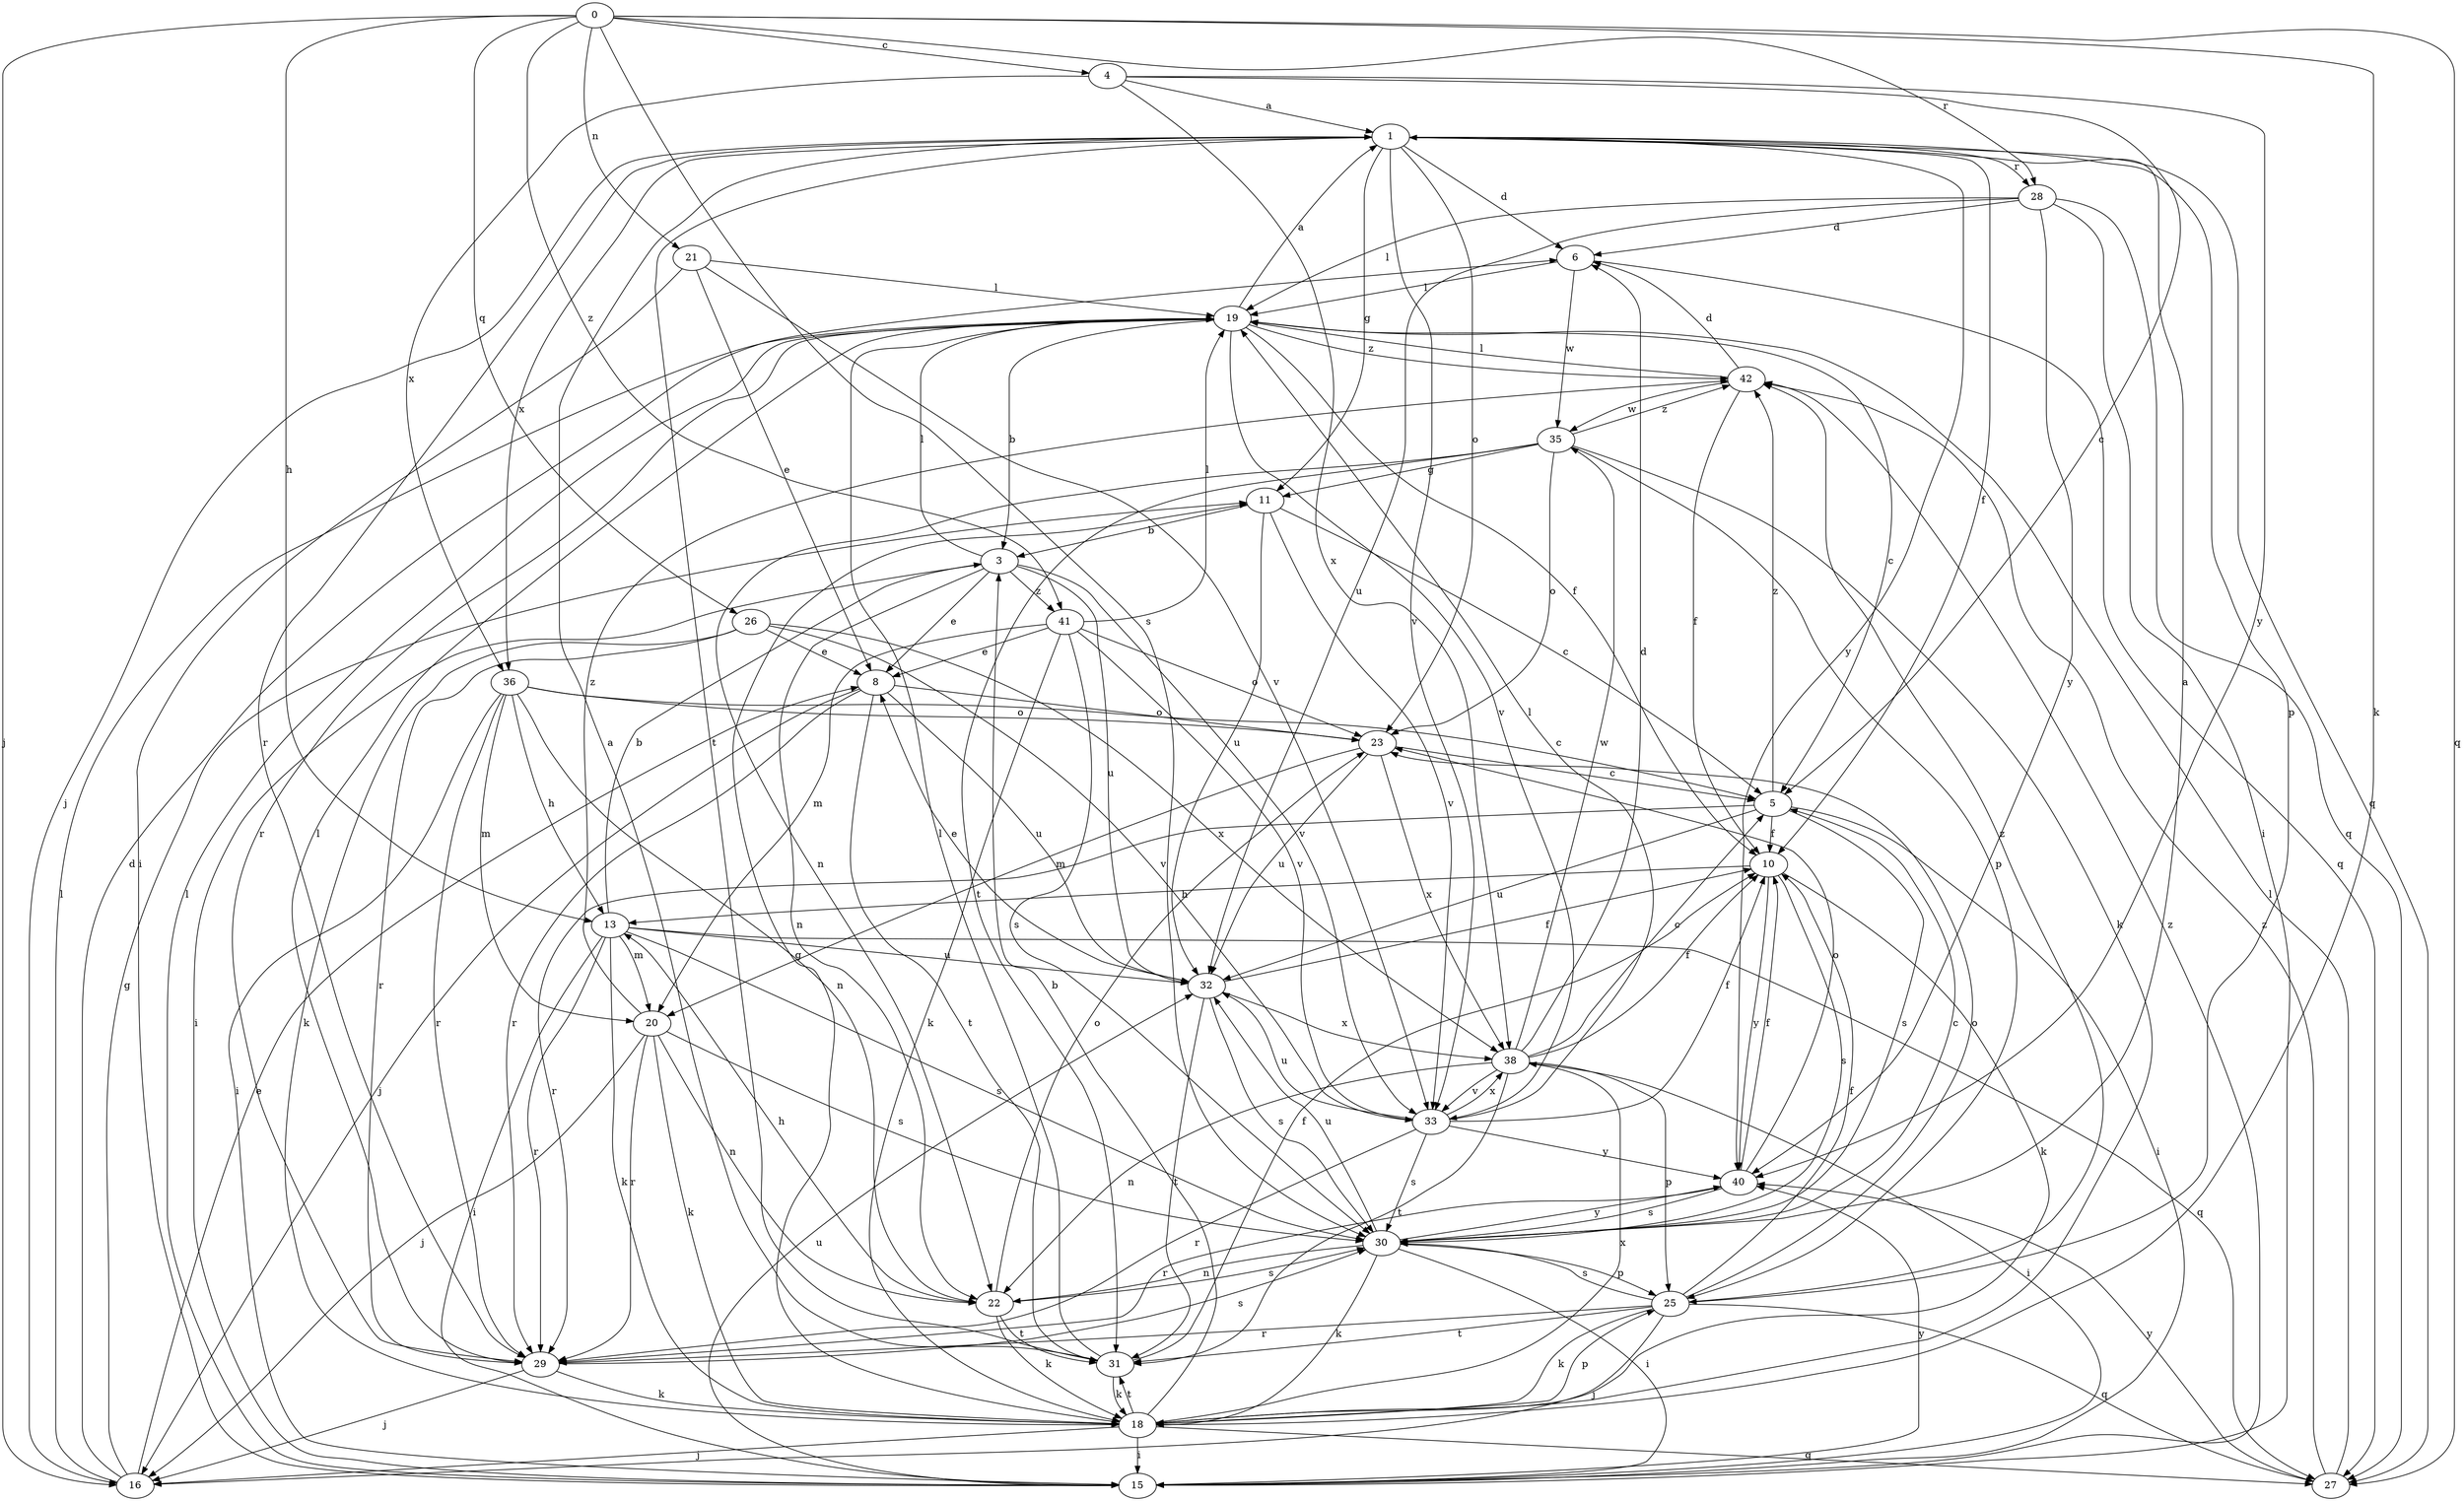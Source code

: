 strict digraph  {
0;
1;
3;
4;
5;
6;
8;
10;
11;
13;
15;
16;
18;
19;
20;
21;
22;
23;
25;
26;
27;
28;
29;
30;
31;
32;
33;
35;
36;
38;
40;
41;
42;
0 -> 4  [label=c];
0 -> 13  [label=h];
0 -> 16  [label=j];
0 -> 18  [label=k];
0 -> 21  [label=n];
0 -> 26  [label=q];
0 -> 27  [label=q];
0 -> 28  [label=r];
0 -> 30  [label=s];
0 -> 41  [label=z];
1 -> 6  [label=d];
1 -> 10  [label=f];
1 -> 11  [label=g];
1 -> 16  [label=j];
1 -> 23  [label=o];
1 -> 25  [label=p];
1 -> 27  [label=q];
1 -> 28  [label=r];
1 -> 29  [label=r];
1 -> 31  [label=t];
1 -> 33  [label=v];
1 -> 36  [label=x];
1 -> 40  [label=y];
3 -> 8  [label=e];
3 -> 15  [label=i];
3 -> 19  [label=l];
3 -> 22  [label=n];
3 -> 32  [label=u];
3 -> 33  [label=v];
3 -> 41  [label=z];
4 -> 1  [label=a];
4 -> 5  [label=c];
4 -> 36  [label=x];
4 -> 38  [label=x];
4 -> 40  [label=y];
5 -> 10  [label=f];
5 -> 15  [label=i];
5 -> 29  [label=r];
5 -> 30  [label=s];
5 -> 32  [label=u];
5 -> 42  [label=z];
6 -> 19  [label=l];
6 -> 27  [label=q];
6 -> 35  [label=w];
8 -> 16  [label=j];
8 -> 23  [label=o];
8 -> 29  [label=r];
8 -> 31  [label=t];
8 -> 32  [label=u];
10 -> 13  [label=h];
10 -> 18  [label=k];
10 -> 30  [label=s];
10 -> 40  [label=y];
11 -> 3  [label=b];
11 -> 5  [label=c];
11 -> 32  [label=u];
11 -> 33  [label=v];
13 -> 3  [label=b];
13 -> 15  [label=i];
13 -> 18  [label=k];
13 -> 20  [label=m];
13 -> 27  [label=q];
13 -> 29  [label=r];
13 -> 30  [label=s];
13 -> 32  [label=u];
15 -> 19  [label=l];
15 -> 32  [label=u];
15 -> 40  [label=y];
15 -> 42  [label=z];
16 -> 6  [label=d];
16 -> 8  [label=e];
16 -> 11  [label=g];
16 -> 19  [label=l];
18 -> 3  [label=b];
18 -> 11  [label=g];
18 -> 15  [label=i];
18 -> 16  [label=j];
18 -> 25  [label=p];
18 -> 27  [label=q];
18 -> 31  [label=t];
18 -> 38  [label=x];
19 -> 1  [label=a];
19 -> 3  [label=b];
19 -> 5  [label=c];
19 -> 10  [label=f];
19 -> 29  [label=r];
19 -> 33  [label=v];
19 -> 42  [label=z];
20 -> 16  [label=j];
20 -> 18  [label=k];
20 -> 22  [label=n];
20 -> 29  [label=r];
20 -> 30  [label=s];
20 -> 42  [label=z];
21 -> 8  [label=e];
21 -> 15  [label=i];
21 -> 19  [label=l];
21 -> 33  [label=v];
22 -> 13  [label=h];
22 -> 18  [label=k];
22 -> 23  [label=o];
22 -> 30  [label=s];
22 -> 31  [label=t];
23 -> 5  [label=c];
23 -> 20  [label=m];
23 -> 32  [label=u];
23 -> 38  [label=x];
25 -> 10  [label=f];
25 -> 16  [label=j];
25 -> 18  [label=k];
25 -> 23  [label=o];
25 -> 27  [label=q];
25 -> 29  [label=r];
25 -> 30  [label=s];
25 -> 31  [label=t];
25 -> 42  [label=z];
26 -> 8  [label=e];
26 -> 18  [label=k];
26 -> 29  [label=r];
26 -> 33  [label=v];
26 -> 38  [label=x];
27 -> 19  [label=l];
27 -> 40  [label=y];
27 -> 42  [label=z];
28 -> 6  [label=d];
28 -> 15  [label=i];
28 -> 19  [label=l];
28 -> 27  [label=q];
28 -> 32  [label=u];
28 -> 40  [label=y];
29 -> 16  [label=j];
29 -> 18  [label=k];
29 -> 19  [label=l];
29 -> 30  [label=s];
30 -> 1  [label=a];
30 -> 5  [label=c];
30 -> 15  [label=i];
30 -> 18  [label=k];
30 -> 22  [label=n];
30 -> 25  [label=p];
30 -> 32  [label=u];
30 -> 40  [label=y];
31 -> 1  [label=a];
31 -> 10  [label=f];
31 -> 18  [label=k];
31 -> 19  [label=l];
32 -> 8  [label=e];
32 -> 10  [label=f];
32 -> 30  [label=s];
32 -> 31  [label=t];
32 -> 38  [label=x];
33 -> 10  [label=f];
33 -> 19  [label=l];
33 -> 29  [label=r];
33 -> 30  [label=s];
33 -> 32  [label=u];
33 -> 38  [label=x];
33 -> 40  [label=y];
35 -> 11  [label=g];
35 -> 18  [label=k];
35 -> 22  [label=n];
35 -> 23  [label=o];
35 -> 25  [label=p];
35 -> 31  [label=t];
35 -> 42  [label=z];
36 -> 5  [label=c];
36 -> 13  [label=h];
36 -> 15  [label=i];
36 -> 20  [label=m];
36 -> 22  [label=n];
36 -> 23  [label=o];
36 -> 29  [label=r];
38 -> 5  [label=c];
38 -> 6  [label=d];
38 -> 10  [label=f];
38 -> 15  [label=i];
38 -> 22  [label=n];
38 -> 25  [label=p];
38 -> 31  [label=t];
38 -> 33  [label=v];
38 -> 35  [label=w];
40 -> 10  [label=f];
40 -> 23  [label=o];
40 -> 29  [label=r];
40 -> 30  [label=s];
41 -> 8  [label=e];
41 -> 18  [label=k];
41 -> 19  [label=l];
41 -> 20  [label=m];
41 -> 23  [label=o];
41 -> 30  [label=s];
41 -> 33  [label=v];
42 -> 6  [label=d];
42 -> 10  [label=f];
42 -> 19  [label=l];
42 -> 35  [label=w];
}
